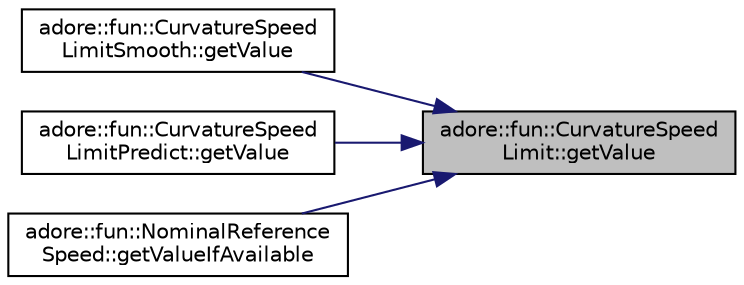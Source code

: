 digraph "adore::fun::CurvatureSpeedLimit::getValue"
{
 // LATEX_PDF_SIZE
  edge [fontname="Helvetica",fontsize="10",labelfontname="Helvetica",labelfontsize="10"];
  node [fontname="Helvetica",fontsize="10",shape=record];
  rankdir="RL";
  Node1 [label="adore::fun::CurvatureSpeed\lLimit::getValue",height=0.2,width=0.4,color="black", fillcolor="grey75", style="filled", fontcolor="black",tooltip=" "];
  Node1 -> Node2 [dir="back",color="midnightblue",fontsize="10",style="solid",fontname="Helvetica"];
  Node2 [label="adore::fun::CurvatureSpeed\lLimitSmooth::getValue",height=0.2,width=0.4,color="black", fillcolor="white", style="filled",URL="$classadore_1_1fun_1_1CurvatureSpeedLimitSmooth.html#a71bae46b2caaf4b447910157e5a098cb",tooltip=" "];
  Node1 -> Node3 [dir="back",color="midnightblue",fontsize="10",style="solid",fontname="Helvetica"];
  Node3 [label="adore::fun::CurvatureSpeed\lLimitPredict::getValue",height=0.2,width=0.4,color="black", fillcolor="white", style="filled",URL="$classadore_1_1fun_1_1CurvatureSpeedLimitPredict.html#a933263cdb2039755d7f4b980720a9aa3",tooltip=" "];
  Node1 -> Node4 [dir="back",color="midnightblue",fontsize="10",style="solid",fontname="Helvetica"];
  Node4 [label="adore::fun::NominalReference\lSpeed::getValueIfAvailable",height=0.2,width=0.4,color="black", fillcolor="white", style="filled",URL="$classadore_1_1fun_1_1NominalReferenceSpeed.html#a75a1080c9abbf207f8970a780ad19fff",tooltip=" "];
}
